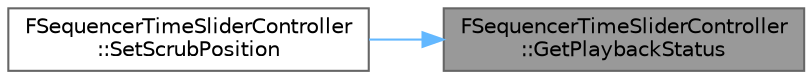 digraph "FSequencerTimeSliderController::GetPlaybackStatus"
{
 // INTERACTIVE_SVG=YES
 // LATEX_PDF_SIZE
  bgcolor="transparent";
  edge [fontname=Helvetica,fontsize=10,labelfontname=Helvetica,labelfontsize=10];
  node [fontname=Helvetica,fontsize=10,shape=box,height=0.2,width=0.4];
  rankdir="RL";
  Node1 [id="Node000001",label="FSequencerTimeSliderController\l::GetPlaybackStatus",height=0.2,width=0.4,color="gray40", fillcolor="grey60", style="filled", fontcolor="black",tooltip="Get the playback status for the controller, by default it is ETimeSliderPlaybackStatus::Stopped."];
  Node1 -> Node2 [id="edge1_Node000001_Node000002",dir="back",color="steelblue1",style="solid",tooltip=" "];
  Node2 [id="Node000002",label="FSequencerTimeSliderController\l::SetScrubPosition",height=0.2,width=0.4,color="grey40", fillcolor="white", style="filled",URL="$d8/ddb/classFSequencerTimeSliderController.html#ab1ee4b82fca128854e023d4742be354c",tooltip="Get the current time for the Scrub handle which indicates what range is being evaluated."];
}
